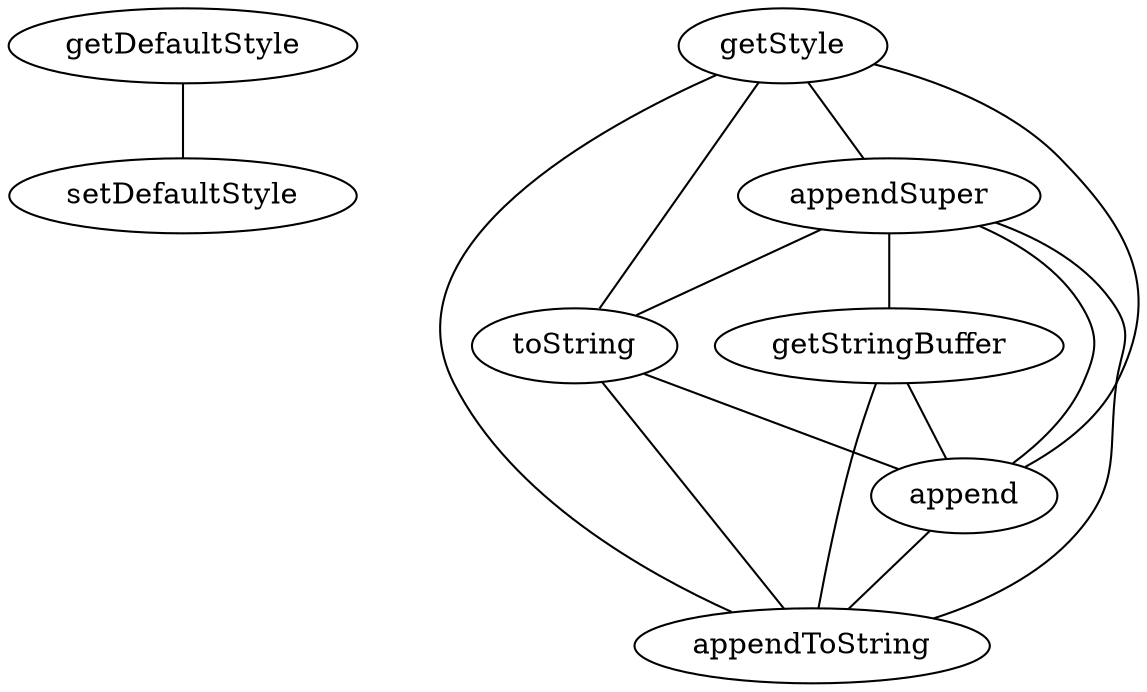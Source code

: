 strict graph ip_map {
getDefaultStyle--setDefaultStyle;
getStyle--appendSuper;
getStyle--toString;
getStyle--append;
getStyle--appendToString;
appendSuper--toString;
appendSuper--getStringBuffer;
appendSuper--append;
appendSuper--appendToString;
toString--append;
toString--appendToString;
getStringBuffer--append;
getStringBuffer--appendToString;
append--appendToString;
}